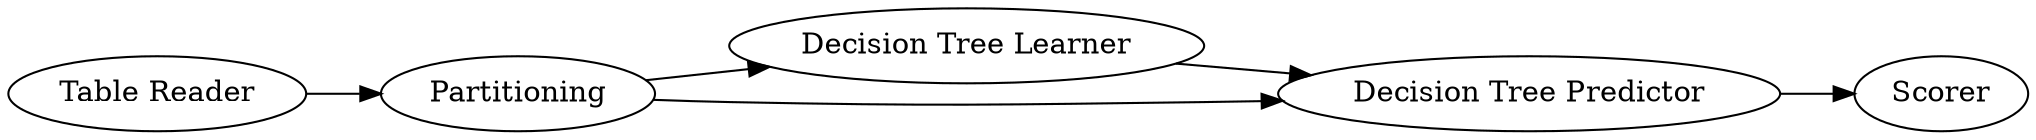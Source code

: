 digraph {
	86 -> 91
	86 -> 92
	95 -> 86
	92 -> 93
	91 -> 92
	86 [label=Partitioning]
	91 [label="Decision Tree Learner"]
	92 [label="Decision Tree Predictor"]
	95 [label="Table Reader"]
	93 [label=Scorer]
	rankdir=LR
}
